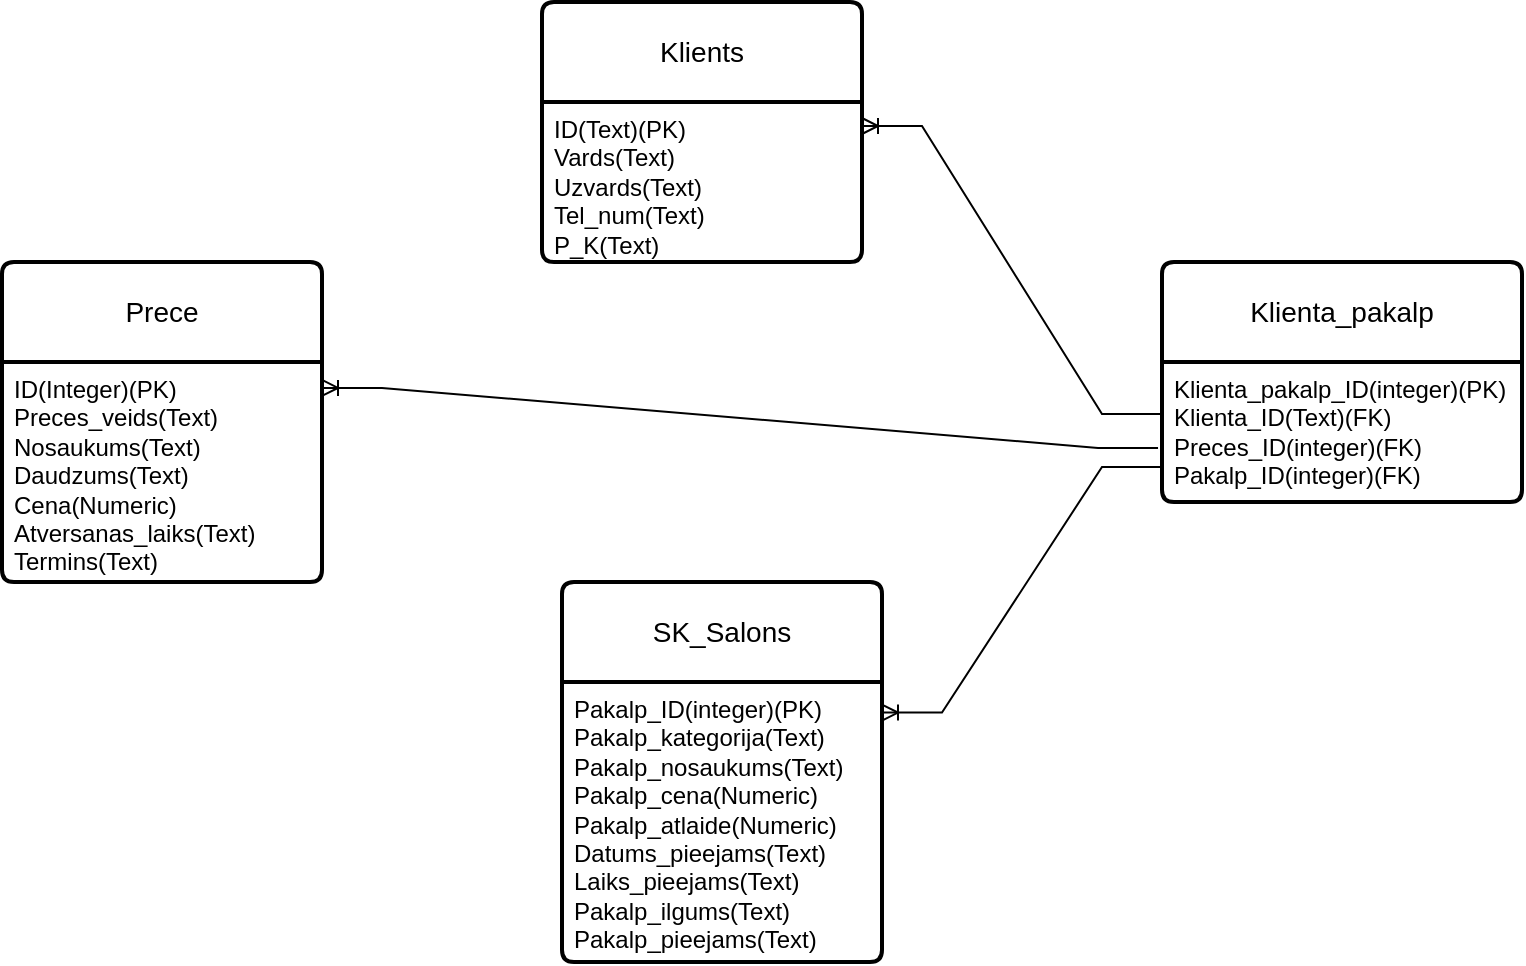 <mxfile version="21.3.1" type="device">
  <diagram name="Lapa-1" id="njz2QWvsx2qv-kqK_5ru">
    <mxGraphModel dx="1050" dy="522" grid="1" gridSize="10" guides="1" tooltips="1" connect="1" arrows="1" fold="1" page="1" pageScale="1" pageWidth="827" pageHeight="1169" math="0" shadow="0">
      <root>
        <mxCell id="0" />
        <mxCell id="1" parent="0" />
        <mxCell id="9OF9uhAWDgtT1-VAauPH-3" value="Klients" style="swimlane;childLayout=stackLayout;horizontal=1;startSize=50;horizontalStack=0;rounded=1;fontSize=14;fontStyle=0;strokeWidth=2;resizeParent=0;resizeLast=1;shadow=0;dashed=0;align=center;arcSize=4;whiteSpace=wrap;html=1;" parent="1" vertex="1">
          <mxGeometry x="290" y="110" width="160" height="130" as="geometry" />
        </mxCell>
        <mxCell id="9OF9uhAWDgtT1-VAauPH-4" value="ID(Text)(PK)&lt;br&gt;Vards(Text)&lt;br style=&quot;border-color: var(--border-color);&quot;&gt;Uzvards(Text)&lt;br style=&quot;border-color: var(--border-color);&quot;&gt;Tel_num(Text)&lt;br style=&quot;border-color: var(--border-color);&quot;&gt;P_K(Text)" style="align=left;strokeColor=none;fillColor=none;spacingLeft=4;fontSize=12;verticalAlign=top;resizable=0;rotatable=0;part=1;html=1;" parent="9OF9uhAWDgtT1-VAauPH-3" vertex="1">
          <mxGeometry y="50" width="160" height="80" as="geometry" />
        </mxCell>
        <mxCell id="9OF9uhAWDgtT1-VAauPH-5" value="Prece" style="swimlane;childLayout=stackLayout;horizontal=1;startSize=50;horizontalStack=0;rounded=1;fontSize=14;fontStyle=0;strokeWidth=2;resizeParent=0;resizeLast=1;shadow=0;dashed=0;align=center;arcSize=4;whiteSpace=wrap;html=1;" parent="1" vertex="1">
          <mxGeometry x="20" y="240" width="160" height="160" as="geometry" />
        </mxCell>
        <mxCell id="9OF9uhAWDgtT1-VAauPH-6" value="ID(Integer)(PK)&lt;br&gt;Preces_veids(Text)&lt;br style=&quot;border-color: var(--border-color);&quot;&gt;Nosaukums(Text)&lt;br style=&quot;border-color: var(--border-color);&quot;&gt;Daudzums(Text)&lt;br style=&quot;border-color: var(--border-color);&quot;&gt;Cena(Numeric)&lt;br&gt;Atversanas_laiks(Text)&lt;br style=&quot;border-color: var(--border-color);&quot;&gt;Termins(Text)" style="align=left;strokeColor=none;fillColor=none;spacingLeft=4;fontSize=12;verticalAlign=top;resizable=0;rotatable=0;part=1;html=1;" parent="9OF9uhAWDgtT1-VAauPH-5" vertex="1">
          <mxGeometry y="50" width="160" height="110" as="geometry" />
        </mxCell>
        <mxCell id="9OF9uhAWDgtT1-VAauPH-7" value="SK_Salons" style="swimlane;childLayout=stackLayout;horizontal=1;startSize=50;horizontalStack=0;rounded=1;fontSize=14;fontStyle=0;strokeWidth=2;resizeParent=0;resizeLast=1;shadow=0;dashed=0;align=center;arcSize=4;whiteSpace=wrap;html=1;" parent="1" vertex="1">
          <mxGeometry x="300" y="400" width="160" height="190" as="geometry" />
        </mxCell>
        <mxCell id="9OF9uhAWDgtT1-VAauPH-8" value="Pakalp_ID(integer)(PK)&lt;br&gt;Pakalp_kategorija(Text)&lt;br&gt;Pakalp_nosaukums(Text)&lt;br&gt;Pakalp_cena(Numeric)&lt;br&gt;Pakalp_atlaide(Numeric)&lt;br&gt;Datums_pieejams(Text)&lt;br&gt;Laiks_pieejams(Text)&lt;br&gt;Pakalp_ilgums(Text)&lt;br&gt;Pakalp_pieejams(Text)" style="align=left;strokeColor=none;fillColor=none;spacingLeft=4;fontSize=12;verticalAlign=top;resizable=0;rotatable=0;part=1;html=1;" parent="9OF9uhAWDgtT1-VAauPH-7" vertex="1">
          <mxGeometry y="50" width="160" height="140" as="geometry" />
        </mxCell>
        <mxCell id="9OF9uhAWDgtT1-VAauPH-1" value="Klienta_pakalp" style="swimlane;childLayout=stackLayout;horizontal=1;startSize=50;horizontalStack=0;rounded=1;fontSize=14;fontStyle=0;strokeWidth=2;resizeParent=0;resizeLast=1;shadow=0;dashed=0;align=center;arcSize=4;whiteSpace=wrap;html=1;" parent="1" vertex="1">
          <mxGeometry x="600" y="240" width="180" height="120" as="geometry" />
        </mxCell>
        <mxCell id="9OF9uhAWDgtT1-VAauPH-2" value="Klienta_pakalp_ID(integer)(PK)&lt;br&gt;Klienta_ID(Text)(FK)&lt;br&gt;Preces_ID(integer)(FK)&lt;br&gt;Pakalp_ID(integer)(FK)" style="align=left;strokeColor=none;fillColor=none;spacingLeft=4;fontSize=12;verticalAlign=top;resizable=0;rotatable=0;part=1;html=1;" parent="9OF9uhAWDgtT1-VAauPH-1" vertex="1">
          <mxGeometry y="50" width="180" height="70" as="geometry" />
        </mxCell>
        <mxCell id="9OF9uhAWDgtT1-VAauPH-9" value="" style="edgeStyle=entityRelationEdgeStyle;fontSize=12;html=1;endArrow=ERoneToMany;rounded=0;exitX=0;exitY=0.371;exitDx=0;exitDy=0;exitPerimeter=0;entryX=1;entryY=0.15;entryDx=0;entryDy=0;entryPerimeter=0;" parent="1" source="9OF9uhAWDgtT1-VAauPH-2" target="9OF9uhAWDgtT1-VAauPH-4" edge="1">
          <mxGeometry width="100" height="100" relative="1" as="geometry">
            <mxPoint x="360" y="460" as="sourcePoint" />
            <mxPoint x="550" y="150" as="targetPoint" />
            <Array as="points">
              <mxPoint x="510" y="210" />
              <mxPoint x="520" y="210" />
              <mxPoint x="540" y="210" />
              <mxPoint x="560" y="169" />
            </Array>
          </mxGeometry>
        </mxCell>
        <mxCell id="9OF9uhAWDgtT1-VAauPH-10" value="" style="edgeStyle=entityRelationEdgeStyle;fontSize=12;html=1;endArrow=ERoneToMany;rounded=0;exitX=-0.011;exitY=0.614;exitDx=0;exitDy=0;entryX=1;entryY=0.118;entryDx=0;entryDy=0;entryPerimeter=0;exitPerimeter=0;" parent="1" source="9OF9uhAWDgtT1-VAauPH-2" target="9OF9uhAWDgtT1-VAauPH-6" edge="1">
          <mxGeometry width="100" height="100" relative="1" as="geometry">
            <mxPoint x="360" y="460" as="sourcePoint" />
            <mxPoint x="460" y="360" as="targetPoint" />
          </mxGeometry>
        </mxCell>
        <mxCell id="9OF9uhAWDgtT1-VAauPH-11" value="" style="edgeStyle=entityRelationEdgeStyle;fontSize=12;html=1;endArrow=ERoneToMany;rounded=0;exitX=0;exitY=0.75;exitDx=0;exitDy=0;entryX=1;entryY=0.109;entryDx=0;entryDy=0;entryPerimeter=0;" parent="1" source="9OF9uhAWDgtT1-VAauPH-2" target="9OF9uhAWDgtT1-VAauPH-8" edge="1">
          <mxGeometry width="100" height="100" relative="1" as="geometry">
            <mxPoint x="360" y="460" as="sourcePoint" />
            <mxPoint x="460" y="360" as="targetPoint" />
          </mxGeometry>
        </mxCell>
      </root>
    </mxGraphModel>
  </diagram>
</mxfile>
